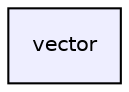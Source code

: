 digraph "vector" {
  compound=true
  node [ fontsize="10", fontname="Helvetica"];
  edge [ labelfontsize="10", labelfontname="Helvetica"];
  dir_1fe2e3f40887fbec9fd2493c34e7d145 [shape=box, label="vector", style="filled", fillcolor="#eeeeff", pencolor="black", URL="dir_1fe2e3f40887fbec9fd2493c34e7d145.html"];
}
